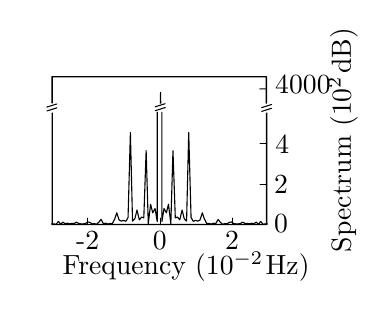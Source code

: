 
\definecolor{ca0a0a4}{RGB}{160,160,164}


\def \globalscale {0.95}
\begin{tikzpicture}[y=0.80pt, x=0.80pt, yscale=-\globalscale, xscale=\globalscale, inner sep=0pt, outer sep=0pt]
\begin{scope}[draw=black,line join=bevel,line cap=rect,even odd rule,line width=0.800pt]
\end{scope}
\begin{scope}[scale=1.012,draw=black,line join=bevel,line cap=rect,even odd rule,line width=0.800pt]
\end{scope}
\begin{scope}[scale=1.012,draw=black,line join=round,line cap=round,even odd rule,line width=0.400pt]
  \path[draw] (29.5,86.5) -- (29.5,83.5);



\end{scope}
\begin{scope}[scale=1.012,draw=black,line join=bevel,line cap=rect,even odd rule,line width=0.800pt]
\end{scope}
\begin{scope}[cm={{1.012,0.0,0.0,1.012,(24.3,99.225)}},draw=black,line join=bevel,line cap=rect,even odd rule,line width=0.800pt]
\end{scope}
\begin{scope}[cm={{1.012,0.0,0.0,1.012,(24.3,99.225)}},draw=black,line join=bevel,line cap=rect,even odd rule,line width=0.800pt]
\end{scope}
\begin{scope}[cm={{1.012,0.0,0.0,1.012,(24.3,99.225)}},draw=black,line join=bevel,line cap=rect,even odd rule,line width=0.800pt]
\end{scope}
\begin{scope}[cm={{1.012,0.0,0.0,1.012,(24.3,99.225)}},draw=black,line join=bevel,line cap=rect,even odd rule,line width=0.800pt]
\end{scope}
\begin{scope}[cm={{1.012,0.0,0.0,1.012,(24.3,99.225)}},draw=black,line join=bevel,line cap=rect,even odd rule,line width=0.800pt]
\end{scope}
\begin{scope}[cm={{1.012,0.0,0.0,1.012,(24.3,99.225)}},draw=black,line join=bevel,line cap=rect,even odd rule,line width=0.800pt]
  \path[fill=black] (0.0,0.0) node[above right] (text32) {-2};



\end{scope}
\begin{scope}[cm={{1.012,0.0,0.0,1.012,(24.3,99.225)}},draw=black,line join=bevel,line cap=rect,even odd rule,line width=0.800pt]
\end{scope}
\begin{scope}[scale=1.012,draw=black,line join=bevel,line cap=rect,even odd rule,line width=0.800pt]
\end{scope}
\begin{scope}[scale=1.012,draw=black,line join=round,line cap=round,even odd rule,line width=0.400pt]
  \path[draw] (63.5,86.5) -- (63.5,83.5);



\end{scope}
\begin{scope}[scale=1.012,draw=black,line join=bevel,line cap=rect,even odd rule,line width=0.800pt]
\end{scope}
\begin{scope}[cm={{1.012,0.0,0.0,1.012,(60.75,99.225)}},draw=black,line join=bevel,line cap=rect,even odd rule,line width=0.800pt]
\end{scope}
\begin{scope}[cm={{1.012,0.0,0.0,1.012,(60.75,99.225)}},draw=black,line join=bevel,line cap=rect,even odd rule,line width=0.800pt]
\end{scope}
\begin{scope}[cm={{1.012,0.0,0.0,1.012,(60.75,99.225)}},draw=black,line join=bevel,line cap=rect,even odd rule,line width=0.800pt]
\end{scope}
\begin{scope}[cm={{1.012,0.0,0.0,1.012,(60.75,99.225)}},draw=black,line join=bevel,line cap=rect,even odd rule,line width=0.800pt]
\end{scope}
\begin{scope}[cm={{1.012,0.0,0.0,1.012,(60.75,99.225)}},draw=black,line join=bevel,line cap=rect,even odd rule,line width=0.800pt]
\end{scope}
\begin{scope}[cm={{1.012,0.0,0.0,1.012,(60.75,99.225)}},draw=black,line join=bevel,line cap=rect,even odd rule,line width=0.800pt]
  \path[fill=black] (0.0,0.0) node[above right] (text60) {0};



\end{scope}
\begin{scope}[cm={{1.012,0.0,0.0,1.012,(60.75,99.225)}},draw=black,line join=bevel,line cap=rect,even odd rule,line width=0.800pt]
\end{scope}
\begin{scope}[scale=1.012,draw=black,line join=bevel,line cap=rect,even odd rule,line width=0.800pt]
\end{scope}
\begin{scope}[scale=1.012,draw=black,line join=round,line cap=round,even odd rule,line width=0.400pt]
  \path[draw] (97.5,86.5) -- (97.5,83.5);



\end{scope}
\begin{scope}[scale=1.012,draw=black,line join=bevel,line cap=rect,even odd rule,line width=0.800pt]
\end{scope}
\begin{scope}[cm={{1.012,0.0,0.0,1.012,(95.175,99.225)}},draw=black,line join=bevel,line cap=rect,even odd rule,line width=0.800pt]
\end{scope}
\begin{scope}[cm={{1.012,0.0,0.0,1.012,(95.175,99.225)}},draw=black,line join=bevel,line cap=rect,even odd rule,line width=0.800pt]
\end{scope}
\begin{scope}[cm={{1.012,0.0,0.0,1.012,(95.175,99.225)}},draw=black,line join=bevel,line cap=rect,even odd rule,line width=0.800pt]
\end{scope}
\begin{scope}[cm={{1.012,0.0,0.0,1.012,(95.175,99.225)}},draw=black,line join=bevel,line cap=rect,even odd rule,line width=0.800pt]
\end{scope}
\begin{scope}[cm={{1.012,0.0,0.0,1.012,(95.175,99.225)}},draw=black,line join=bevel,line cap=rect,even odd rule,line width=0.800pt]
\end{scope}
\begin{scope}[cm={{1.012,0.0,0.0,1.012,(95.175,99.225)}},draw=black,line join=bevel,line cap=rect,even odd rule,line width=0.800pt]
  \path[fill=black] (0.0,0.0) node[above right] (text88) {2};



\end{scope}
\begin{scope}[cm={{1.012,0.0,0.0,1.012,(95.175,99.225)}},draw=black,line join=bevel,line cap=rect,even odd rule,line width=0.800pt]
\end{scope}
\begin{scope}[scale=1.012,draw=black,line join=bevel,line cap=rect,even odd rule,line width=0.800pt]
\end{scope}
\begin{scope}[scale=1.012,draw=ca0a0a4,dash pattern=on 0.40pt off 0.80pt,line join=round,line cap=round,even odd rule,line width=0.400pt]
  \path[draw] (12.5,86.5) -- (113.5,86.5);



\end{scope}
\begin{scope}[scale=1.012,draw=black,line join=round,line cap=round,even odd rule,line width=0.400pt]
  \path[draw] (113.5,86.5) -- (113.5,86.5) -- (110.5,86.5);



\end{scope}
\begin{scope}[scale=1.012,draw=black,line join=bevel,line cap=rect,even odd rule,line width=0.800pt]
\end{scope}
\begin{scope}[cm={{1.012,0.0,0.0,1.012,(118.462,91.125)}},draw=black,line join=bevel,line cap=rect,even odd rule,line width=0.800pt]
\end{scope}
\begin{scope}[cm={{1.012,0.0,0.0,1.012,(118.462,91.125)}},draw=black,line join=bevel,line cap=rect,even odd rule,line width=0.800pt]
\end{scope}
\begin{scope}[cm={{1.012,0.0,0.0,1.012,(118.462,91.125)}},draw=black,line join=bevel,line cap=rect,even odd rule,line width=0.800pt]
\end{scope}
\begin{scope}[cm={{1.012,0.0,0.0,1.012,(118.462,91.125)}},draw=black,line join=bevel,line cap=rect,even odd rule,line width=0.800pt]
\end{scope}
\begin{scope}[cm={{1.012,0.0,0.0,1.012,(118.462,91.125)}},draw=black,line join=bevel,line cap=rect,even odd rule,line width=0.800pt]
\end{scope}
\begin{scope}[cm={{1.012,0.0,0.0,1.012,(118.462,91.125)}},draw=black,line join=bevel,line cap=rect,even odd rule,line width=0.800pt]
  \path[fill=black] (0.0,0.0) node[above right] (text116) {0};



\end{scope}
\begin{scope}[cm={{1.012,0.0,0.0,1.012,(118.462,91.125)}},draw=black,line join=bevel,line cap=rect,even odd rule,line width=0.800pt]
\end{scope}
\begin{scope}[scale=1.012,draw=black,line join=bevel,line cap=rect,even odd rule,line width=0.800pt]
\end{scope}
\begin{scope}[scale=1.012,draw=black,line join=round,line cap=round,even odd rule,line width=0.400pt]
  \path[draw] (113.5,67.5) -- (113.5,67.5) -- (110.5,67.5);



\end{scope}
\begin{scope}[scale=1.012,draw=black,line join=bevel,line cap=rect,even odd rule,line width=0.800pt]
\end{scope}
\begin{scope}[cm={{1.012,0.0,0.0,1.012,(118.462,72.9)}},draw=black,line join=bevel,line cap=rect,even odd rule,line width=0.800pt]
\end{scope}
\begin{scope}[cm={{1.012,0.0,0.0,1.012,(118.462,72.9)}},draw=black,line join=bevel,line cap=rect,even odd rule,line width=0.800pt]
\end{scope}
\begin{scope}[cm={{1.012,0.0,0.0,1.012,(118.462,72.9)}},draw=black,line join=bevel,line cap=rect,even odd rule,line width=0.800pt]
\end{scope}
\begin{scope}[cm={{1.012,0.0,0.0,1.012,(118.462,72.9)}},draw=black,line join=bevel,line cap=rect,even odd rule,line width=0.800pt]
\end{scope}
\begin{scope}[cm={{1.012,0.0,0.0,1.012,(118.462,72.9)}},draw=black,line join=bevel,line cap=rect,even odd rule,line width=0.800pt]
\end{scope}
\begin{scope}[cm={{1.012,0.0,0.0,1.012,(118.462,72.9)}},draw=black,line join=bevel,line cap=rect,even odd rule,line width=0.800pt]
  \path[fill=black] (0.0,0.0) node[above right] (text144) {2};



\end{scope}
\begin{scope}[cm={{1.012,0.0,0.0,1.012,(118.462,72.9)}},draw=black,line join=bevel,line cap=rect,even odd rule,line width=0.800pt]
\end{scope}
\begin{scope}[scale=1.012,draw=black,line join=bevel,line cap=rect,even odd rule,line width=0.800pt]
\end{scope}
\begin{scope}[scale=1.012,draw=black,line join=round,line cap=round,even odd rule,line width=0.400pt]
  \path[draw] (113.5,48.5) -- (113.5,48.5) -- (110.5,48.5);



\end{scope}
\begin{scope}[scale=1.012,draw=black,line join=bevel,line cap=rect,even odd rule,line width=0.800pt]
\end{scope}
\begin{scope}[cm={{1.012,0.0,0.0,1.012,(118.969,53.663)}},draw=black,line join=bevel,line cap=rect,even odd rule,line width=0.800pt]
\end{scope}
\begin{scope}[cm={{1.012,0.0,0.0,1.012,(118.969,53.663)}},draw=black,line join=bevel,line cap=rect,even odd rule,line width=0.800pt]
\end{scope}
\begin{scope}[cm={{1.012,0.0,0.0,1.012,(118.969,53.663)}},draw=black,line join=bevel,line cap=rect,even odd rule,line width=0.800pt]
\end{scope}
\begin{scope}[cm={{1.012,0.0,0.0,1.012,(118.969,53.663)}},draw=black,line join=bevel,line cap=rect,even odd rule,line width=0.800pt]
\end{scope}
\begin{scope}[cm={{1.012,0.0,0.0,1.012,(118.969,53.663)}},draw=black,line join=bevel,line cap=rect,even odd rule,line width=0.800pt]
\end{scope}
\begin{scope}[cm={{1.012,0.0,0.0,1.012,(118.969,53.663)}},draw=black,line join=bevel,line cap=rect,even odd rule,line width=0.800pt]
  \path[fill=black] (0.0,0.0) node[above right] (text172) {4};



  \path[fill=black,even odd rule,line width=0.800pt] (-0.006,-27.867) node[above right] (text172-3) {4000};



\end{scope}
\begin{scope}[cm={{1.012,0.0,0.0,1.012,(118.969,53.663)}},draw=black,line join=bevel,line cap=rect,even odd rule,line width=0.800pt]
\end{scope}
\begin{scope}[scale=1.012,draw=black,line join=bevel,line cap=rect,even odd rule,line width=0.800pt]
\end{scope}
\begin{scope}[scale=1.012,draw=black,line join=bevel,line cap=rect,even odd rule,line width=0.800pt]
\end{scope}
\begin{scope}[cm={{0.0,-1.012,1.012,0.0,(134.662,91.125)}},draw=black,line join=bevel,line cap=rect,even odd rule,line width=0.800pt]
\end{scope}
\begin{scope}[cm={{0.0,-1.012,1.012,0.0,(134.662,91.125)}},draw=black,line join=bevel,line cap=rect,even odd rule,line width=0.800pt]
\end{scope}
\begin{scope}[cm={{0.0,-1.012,1.012,0.0,(134.662,91.125)}},draw=black,line join=bevel,line cap=rect,even odd rule,line width=0.800pt]
\end{scope}
\begin{scope}[cm={{0.0,-1.012,1.012,0.0,(134.662,91.125)}},draw=black,line join=bevel,line cap=rect,even odd rule,line width=0.800pt]
\end{scope}
\begin{scope}[cm={{0.0,-1.012,1.012,0.0,(134.662,91.125)}},draw=black,line join=bevel,line cap=rect,even odd rule,line width=0.800pt]
\end{scope}
\begin{scope}[cm={{0.0,-1.012,1.012,0.0,(144.162,100.625)}},draw=black,line join=bevel,line cap=rect,even odd rule,line width=0.800pt]
  \path[fill=black] (0.0,0.0) node[above right] (text196) {\rotatebox{90}{Spectrum ($10^2$\hspace*{.2ex}dB)}};



\end{scope}
\begin{scope}[cm={{0.0,-1.012,1.012,0.0,(134.662,91.125)}},draw=black,line join=bevel,line cap=rect,even odd rule,line width=0.800pt]
\end{scope}
\begin{scope}[cm={{1.012,0.0,0.0,1.012,(25.819,114.412)}},draw=black,line join=bevel,line cap=rect,even odd rule,line width=0.800pt]
\end{scope}
\begin{scope}[cm={{1.012,0.0,0.0,1.012,(25.819,114.412)}},draw=black,line join=bevel,line cap=rect,even odd rule,line width=0.800pt]
\end{scope}
\begin{scope}[cm={{1.012,0.0,0.0,1.012,(25.819,114.412)}},draw=black,line join=bevel,line cap=rect,even odd rule,line width=0.800pt]
\end{scope}
\begin{scope}[cm={{1.012,0.0,0.0,1.012,(25.819,114.412)}},draw=black,line join=bevel,line cap=rect,even odd rule,line width=0.800pt]
\end{scope}
\begin{scope}[cm={{1.012,0.0,0.0,1.012,(25.819,114.412)}},draw=black,line join=bevel,line cap=rect,even odd rule,line width=0.800pt]
\end{scope}
\begin{scope}[cm={{1.012,0.0,0.0,1.012,(17.819,114.412)}},draw=black,line join=bevel,line cap=rect,even odd rule,line width=0.800pt]
  \path[fill=black] (0.0,0.0) node[above right] (text212) {Frequency ($10^{-2}$\hspace*{.2ex}Hz)};



\end{scope}
\begin{scope}[cm={{1.012,0.0,0.0,1.012,(25.819,114.412)}},draw=black,line join=bevel,line cap=rect,even odd rule,line width=0.800pt]
\end{scope}
\begin{scope}[scale=1.012,draw=black,line join=bevel,line cap=rect,even odd rule,line width=0.800pt]
\end{scope}
\begin{scope}[scale=1.012,draw=black,line join=bevel,line cap=rect,even odd rule,line width=0.800pt]
\end{scope}
\begin{scope}[scale=1.012,draw=black,line join=bevel,line cap=rect,even odd rule,line width=0.800pt]
\end{scope}
\begin{scope}[scale=1.012,draw=black,line join=round,line cap=round,even odd rule,line width=0.400pt]
  \path[draw] (12.5,86.2) -- (12.5,86.2) -- (13.6,86.2) -- (14.6,86.4) -- (15.7,85.0) -- (16.7,86.4) -- (17.8,85.4) -- (18.8,86.1) -- (19.9,85.9) -- (20.9,86.2) -- (22.0,86.0) -- (23.1,86.0) -- (24.1,85.4) -- (25.2,86.0) -- (26.2,86.2) -- (27.3,86.2) -- (28.3,86.1) -- (29.4,85.3) -- (30.5,85.5) -- (31.5,86.2) -- (32.6,86.1) -- (33.6,86.4) -- (34.7,85.4) -- (35.7,84.1) -- (36.8,86.1) -- (37.9,85.9) -- (38.9,86.3) -- (40.0,86.0) -- (41.0,86.1) -- (42.1,84.0) -- (43.1,81.0) -- (44.2,84.4) -- (45.2,84.9) -- (46.3,84.6) -- (47.4,85.0) -- (48.4,83.2) -- (49.5,43.3) -- (50.5,84.9) -- (51.6,83.8) -- (52.6,79.7) -- (53.7,84.3) -- (54.8,83.0) -- (55.8,83.4) -- (56.9,51.8) -- (57.9,86.1) -- (59.0,77.0) -- (60.0,81.0) -- (61.1,79.0) -- (62.1,85.1) -- (62.1,33.718);



  \path[draw] (64.3,33.752) -- (64.3,85.1) -- (65.3,79.0) -- (66.4,81.0) -- (67.4,77.0) -- (68.5,86.1) -- (69.5,51.8) -- (70.6,83.4) -- (71.6,83.0) -- (72.7,84.3) -- (73.8,79.7) -- (74.8,83.8) -- (75.9,84.9) -- (76.9,43.3) -- (78.0,83.2) -- (79.0,85.0) -- (80.1,84.6) -- (81.2,84.9) -- (82.2,84.4) -- (83.3,81.0) -- (84.3,84.0) -- (85.4,86.1) -- (86.4,86.0) -- (87.5,86.3) -- (88.6,85.9) -- (89.6,86.1) -- (90.7,84.1) -- (91.7,85.4) -- (92.8,86.4) -- (93.8,86.1) -- (94.9,86.2) -- (95.9,85.5) -- (97.0,85.3) -- (98.1,86.1) -- (99.1,86.2) -- (100.2,86.2) -- (101.2,86.0) -- (102.3,85.4) -- (103.3,86.0) -- (104.4,86.0) -- (105.5,86.2) -- (106.5,85.9) -- (107.6,86.1) -- (108.6,85.4) -- (109.7,86.4) -- (110.7,85.0) -- (111.8,86.4) -- (112.8,86.2) -- (113.9,86.2) -- (113.9,86.2);



\end{scope}
\begin{scope}[scale=1.012,draw=black,line join=bevel,line cap=rect,even odd rule,line width=0.800pt]
\end{scope}
\begin{scope}[scale=1.012,draw=black,line join=bevel,line cap=rect,even odd rule,line width=0.800pt]
\end{scope}
\begin{scope}[scale=1.012,draw=black,line join=bevel,line cap=rect,even odd rule,line width=0.800pt]
\end{scope}
\begin{scope}[draw=black,line join=bevel,line cap=rect,even odd rule,line width=0.800pt]
\end{scope}
\begin{scope}[cm={{1.013,0.0,0.0,1.012,(8.011,0.31)}},draw=ca0a0a4,dash pattern=on 0.40pt off 0.80pt,line join=round,line cap=round,even odd rule,line width=0.400pt]
\end{scope}
\begin{scope}[cm={{1.012,0.0,0.0,1.012,(0.006,0.31)}},draw=ca0a0a4,dash pattern=on 0.40pt off 0.80pt,line join=round,line cap=round,even odd rule,line width=0.400pt]
\end{scope}
\begin{scope}[cm={{1.012,0.0,0.0,1.012,(0.148,-45.248)}},draw=ca0a0a4,dash pattern=on 0.40pt off 0.80pt,line join=round,line cap=round,even odd rule,line width=0.400pt]
  \path[color=black,fill=black,line join=round,line cap=round,miter limit=4.00,nonzero rule,line width=0.502pt] (60.998,75.653) .. controls (60.79,75.718) and (60.656,75.877) .. (60.697,76.009) .. controls (60.738,76.141) and (60.939,76.195) .. (61.147,76.13) -- (65.655,74.725) .. controls (65.863,74.661) and (65.998,74.501) .. (65.957,74.37) .. controls (65.916,74.238) and (65.714,74.183) .. (65.507,74.248) -- cycle;



  \begin{scope}[cm={{1.503,-0.468,0.298,0.955,(-111.368,107.844)}},draw=black,line join=miter,line cap=rect,even odd rule,line width=0.400pt]
    \path[color=black,fill=black,line join=miter,line cap=rect,miter limit=4.00,nonzero rule,line width=0.400pt] (110.315,22.25) .. controls (110.177,22.25) and (110.065,22.362) .. (110.065,22.5) .. controls (110.065,22.638) and (110.177,22.75) .. (110.315,22.75) -- (113.315,22.75) .. controls (113.453,22.75) and (113.565,22.638) .. (113.565,22.5) .. controls (113.565,22.362) and (113.453,22.25) .. (113.315,22.25) -- cycle;



  \end{scope}
  \path[color=black,fill=black,line join=round,line cap=round,miter limit=4.00,nonzero rule,line width=0.502pt] (10.103,75.778) .. controls (9.896,75.843) and (9.761,76.002) .. (9.802,76.134) .. controls (9.843,76.266) and (10.045,76.32) .. (10.252,76.255) -- (14.761,74.85) .. controls (14.968,74.786) and (15.103,74.626) .. (15.062,74.495) .. controls (15.021,74.363) and (14.819,74.308) .. (14.612,74.373) -- cycle;



  \begin{scope}[cm={{1.503,-0.468,0.298,0.955,(-162.263,107.969)}},draw=black,line join=miter,line cap=rect,even odd rule,line width=0.400pt]
    \path[color=black,fill=black,line join=miter,line cap=rect,miter limit=4.00,nonzero rule,line width=0.400pt] (110.315,22.25) .. controls (110.177,22.25) and (110.065,22.362) .. (110.065,22.5) .. controls (110.065,22.638) and (110.177,22.75) .. (110.315,22.75) -- (113.315,22.75) .. controls (113.453,22.75) and (113.565,22.638) .. (113.565,22.5) .. controls (113.565,22.362) and (113.453,22.25) .. (113.315,22.25) -- cycle;



  \end{scope}
\end{scope}
\begin{scope}[cm={{1.012,0.0,0.0,1.012,(0.006,0.31)}},draw=black,line join=round,line cap=round,even odd rule,line width=0.400pt]
  \path[color=black,fill=black,line join=miter,line cap=butt,miter limit=4.00,nonzero rule,line width=0.400pt] (110.315,22.25) .. controls (110.177,22.25) and (110.065,22.362) .. (110.065,22.5) .. controls (110.065,22.638) and (110.177,22.75) .. (110.315,22.75) -- (113.315,22.75) .. controls (113.453,22.75) and (113.565,22.638) .. (113.565,22.5) .. controls (113.565,22.362) and (113.453,22.25) .. (113.315,22.25) -- cycle;



\end{scope}
\begin{scope}[cm={{1.012,0.0,0.0,1.012,(0.154,0.522)}},draw=black,line join=round,line cap=round,even odd rule,line width=0.400pt]
  \path[color=black,fill=black,line join=miter,line cap=butt,miter limit=4.00,nonzero rule,line width=0.400pt] (113.582,29.135) -- (113.565,16.5) .. controls (113.565,16.362) and (113.453,16.25) .. (113.315,16.25) -- (12.514,16.25) -- (12.5,16.25) .. controls (12.486,16.25) and (12.473,16.252) .. (12.459,16.254) .. controls (12.445,16.256) and (12.431,16.259) .. (12.418,16.264) .. controls (12.378,16.278) and (12.342,16.302) .. (12.315,16.334) .. controls (12.273,16.38) and (12.25,16.439) .. (12.25,16.5) -- (12.249,29.132) -- (12.93,29.133) -- (12.898,16.898) -- (112.917,16.898) -- (112.914,29.137);



\end{scope}
\begin{scope}[cm={{1.013,0.0,0.0,1.012,(8.011,0.31)}},draw=black,line join=round,line cap=round,even odd rule,line width=0.400pt]
  \path[color=black,fill=black,line join=miter,line cap=butt,miter limit=4.00,nonzero rule,line width=0.400pt] (56.043,29.351) .. controls (56.018,27.603) and (55.949,24.104) .. (55.949,24.104) -- (55.949,24.096) .. controls (55.946,23.964) and (55.841,23.857) .. (55.709,23.852) .. controls (55.569,23.846) and (55.452,23.956) .. (55.449,24.096) -- (55.449,24.104) -- (55.366,29.35);



\end{scope}
\begin{scope}[cm={{1.522,-0.474,0.301,0.967,(-62.104,62.476)}},draw=black,line join=round,line cap=round,even odd rule,line width=0.400pt]
  \path[color=black,fill=black,line join=round,line cap=round,miter limit=4.00,nonzero rule,line width=0.400pt] (110.315,22.25) .. controls (110.177,22.25) and (110.065,22.362) .. (110.065,22.5) .. controls (110.065,22.638) and (110.177,22.75) .. (110.315,22.75) -- (113.315,22.75) .. controls (113.453,22.75) and (113.565,22.638) .. (113.565,22.5) .. controls (113.565,22.362) and (113.453,22.25) .. (113.315,22.25) -- cycle;



\end{scope}
\begin{scope}[cm={{1.522,-0.474,0.301,0.967,(-62.059,64.261)}},draw=black,line join=miter,line cap=rect,even odd rule,line width=0.400pt]
  \path[color=black,fill=black,line join=miter,line cap=rect,miter limit=4.00,nonzero rule,line width=0.400pt] (110.315,22.25) .. controls (110.177,22.25) and (110.065,22.362) .. (110.065,22.5) .. controls (110.065,22.638) and (110.177,22.75) .. (110.315,22.75) -- (113.315,22.75) .. controls (113.453,22.75) and (113.565,22.638) .. (113.565,22.5) .. controls (113.565,22.362) and (113.453,22.25) .. (113.315,22.25) -- cycle;



\end{scope}
\begin{scope}[cm={{-1.012,0.0,0.0,-1.012,(127.538,104.288)}},draw=black,line join=round,line cap=round,even odd rule,line width=0.400pt]
  \path[color=black,fill=black,line join=miter,line cap=butt,miter limit=4.00,nonzero rule,line width=0.400pt] (113.582,69.135) -- (113.565,16.5) .. controls (113.565,16.362) and (113.453,16.25) .. (113.315,16.25) -- (12.439,16.25) -- (12.426,16.25) .. controls (12.412,16.25) and (12.398,16.252) .. (12.385,16.254) .. controls (12.371,16.256) and (12.357,16.259) .. (12.344,16.264) .. controls (12.304,16.278) and (12.268,16.302) .. (12.24,16.334) .. controls (12.199,16.38) and (12.176,16.439) .. (12.176,16.5) -- (12.174,69.132) -- (12.856,69.133) -- (12.824,16.898) -- (112.916,16.898) -- (112.913,69.137);



\end{scope}

\end{tikzpicture}

